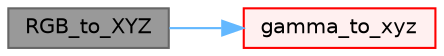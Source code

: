 digraph "RGB_to_XYZ"
{
 // LATEX_PDF_SIZE
  bgcolor="transparent";
  edge [fontname=Helvetica,fontsize=10,labelfontname=Helvetica,labelfontsize=10];
  node [fontname=Helvetica,fontsize=10,shape=box,height=0.2,width=0.4];
  rankdir="LR";
  Node1 [id="Node000001",label="RGB_to_XYZ",height=0.2,width=0.4,color="gray40", fillcolor="grey60", style="filled", fontcolor="black",tooltip=" "];
  Node1 -> Node2 [id="edge1_Node000001_Node000002",color="steelblue1",style="solid",tooltip=" "];
  Node2 [id="Node000002",label="gamma_to_xyz",height=0.2,width=0.4,color="red", fillcolor="#FFF0F0", style="filled",URL="$namespaceFoam.html#ad398d6c2e8c160f26dfb0db9cbd746c7",tooltip=" "];
}
